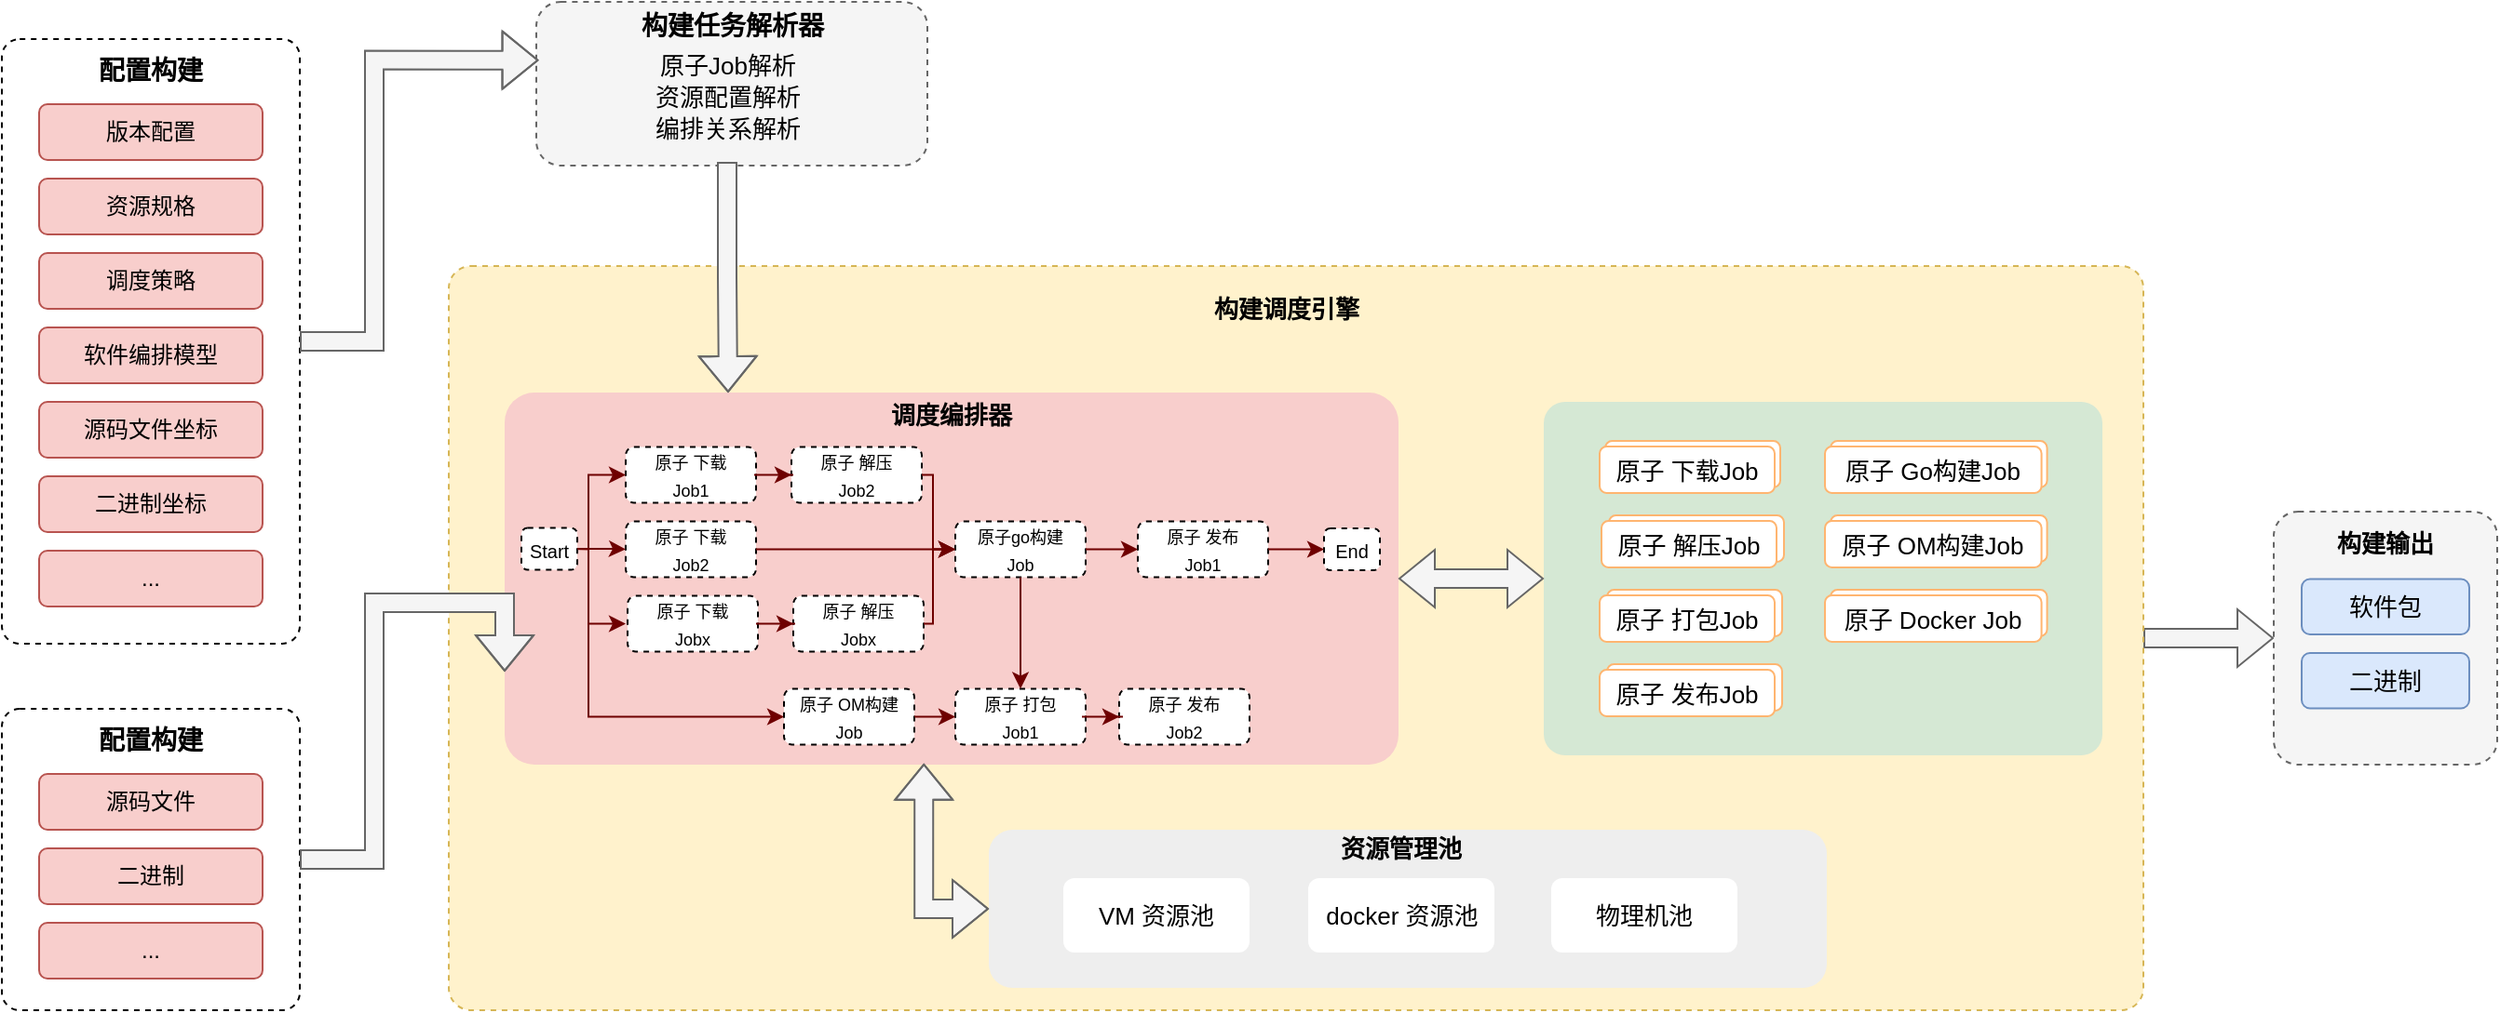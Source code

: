 <mxfile version="15.7.3" type="device"><diagram id="1LuiIcN9sdY8hdY_25VK" name="Page-1"><mxGraphModel dx="1689" dy="1053" grid="1" gridSize="10" guides="1" tooltips="1" connect="1" arrows="1" fold="1" page="1" pageScale="1" pageWidth="850" pageHeight="1100" math="0" shadow="0"><root><mxCell id="0"/><mxCell id="1" parent="0"/><mxCell id="EGoPGa8zdkfXw64mhi9v-105" style="edgeStyle=orthogonalEdgeStyle;shape=flexArrow;rounded=0;orthogonalLoop=1;jettySize=auto;html=1;fontSize=13;startArrow=none;startFill=0;entryX=0;entryY=0.5;entryDx=0;entryDy=0;fillColor=#f5f5f5;strokeColor=#666666;" edge="1" parent="1" source="EGoPGa8zdkfXw64mhi9v-28" target="EGoPGa8zdkfXw64mhi9v-106"><mxGeometry relative="1" as="geometry"><mxPoint x="1330" y="365" as="targetPoint"/></mxGeometry></mxCell><mxCell id="EGoPGa8zdkfXw64mhi9v-28" value="" style="rounded=1;whiteSpace=wrap;html=1;dashed=1;fontSize=13;arcSize=3;fillColor=#fff2cc;strokeColor=#d6b656;" vertex="1" parent="1"><mxGeometry x="320" y="162" width="910" height="400" as="geometry"/></mxCell><mxCell id="EGoPGa8zdkfXw64mhi9v-12" value="" style="group" vertex="1" connectable="0" parent="1"><mxGeometry x="80" y="40" width="160" height="325" as="geometry"/></mxCell><mxCell id="EGoPGa8zdkfXw64mhi9v-1" value="" style="rounded=1;whiteSpace=wrap;html=1;dashed=1;arcSize=6;" vertex="1" parent="EGoPGa8zdkfXw64mhi9v-12"><mxGeometry width="160" height="325" as="geometry"/></mxCell><mxCell id="EGoPGa8zdkfXw64mhi9v-3" value="&lt;b&gt;&lt;font style=&quot;font-size: 14px&quot;&gt;配置构建&lt;/font&gt;&lt;/b&gt;" style="text;html=1;strokeColor=none;fillColor=none;align=center;verticalAlign=middle;whiteSpace=wrap;rounded=0;dashed=1;" vertex="1" parent="EGoPGa8zdkfXw64mhi9v-12"><mxGeometry x="50" y="2" width="60" height="30" as="geometry"/></mxCell><mxCell id="EGoPGa8zdkfXw64mhi9v-4" value="版本配置" style="rounded=1;whiteSpace=wrap;html=1;fillColor=#f8cecc;strokeColor=#b85450;" vertex="1" parent="EGoPGa8zdkfXw64mhi9v-12"><mxGeometry x="20" y="35" width="120" height="30" as="geometry"/></mxCell><mxCell id="EGoPGa8zdkfXw64mhi9v-5" value="资源规格" style="rounded=1;whiteSpace=wrap;html=1;fillColor=#f8cecc;strokeColor=#b85450;" vertex="1" parent="EGoPGa8zdkfXw64mhi9v-12"><mxGeometry x="20" y="75" width="120" height="30" as="geometry"/></mxCell><mxCell id="EGoPGa8zdkfXw64mhi9v-6" value="调度策略" style="rounded=1;whiteSpace=wrap;html=1;fillColor=#f8cecc;strokeColor=#b85450;" vertex="1" parent="EGoPGa8zdkfXw64mhi9v-12"><mxGeometry x="20" y="115" width="120" height="30" as="geometry"/></mxCell><mxCell id="EGoPGa8zdkfXw64mhi9v-7" value="软件编排模型" style="rounded=1;whiteSpace=wrap;html=1;fillColor=#f8cecc;strokeColor=#b85450;" vertex="1" parent="EGoPGa8zdkfXw64mhi9v-12"><mxGeometry x="20" y="155" width="120" height="30" as="geometry"/></mxCell><mxCell id="EGoPGa8zdkfXw64mhi9v-8" value="源码文件坐标" style="rounded=1;whiteSpace=wrap;html=1;fillColor=#f8cecc;strokeColor=#b85450;" vertex="1" parent="EGoPGa8zdkfXw64mhi9v-12"><mxGeometry x="20" y="195" width="120" height="30" as="geometry"/></mxCell><mxCell id="EGoPGa8zdkfXw64mhi9v-9" value="二进制坐标" style="rounded=1;whiteSpace=wrap;html=1;fillColor=#f8cecc;strokeColor=#b85450;" vertex="1" parent="EGoPGa8zdkfXw64mhi9v-12"><mxGeometry x="20" y="235" width="120" height="30" as="geometry"/></mxCell><mxCell id="EGoPGa8zdkfXw64mhi9v-10" value="..." style="rounded=1;whiteSpace=wrap;html=1;fillColor=#f8cecc;strokeColor=#b85450;" vertex="1" parent="EGoPGa8zdkfXw64mhi9v-12"><mxGeometry x="20" y="275" width="120" height="30" as="geometry"/></mxCell><mxCell id="EGoPGa8zdkfXw64mhi9v-23" value="" style="group" vertex="1" connectable="0" parent="1"><mxGeometry x="80" y="400" width="160" height="162" as="geometry"/></mxCell><mxCell id="EGoPGa8zdkfXw64mhi9v-14" value="" style="rounded=1;whiteSpace=wrap;html=1;dashed=1;arcSize=6;" vertex="1" parent="EGoPGa8zdkfXw64mhi9v-23"><mxGeometry width="160" height="162" as="geometry"/></mxCell><mxCell id="EGoPGa8zdkfXw64mhi9v-15" value="&lt;b&gt;&lt;font style=&quot;font-size: 14px&quot;&gt;配置构建&lt;/font&gt;&lt;/b&gt;" style="text;html=1;strokeColor=none;fillColor=none;align=center;verticalAlign=middle;whiteSpace=wrap;rounded=0;dashed=1;" vertex="1" parent="EGoPGa8zdkfXw64mhi9v-23"><mxGeometry x="50" y="2" width="60" height="30" as="geometry"/></mxCell><mxCell id="EGoPGa8zdkfXw64mhi9v-16" value="源码文件" style="rounded=1;whiteSpace=wrap;html=1;fillColor=#f8cecc;strokeColor=#b85450;" vertex="1" parent="EGoPGa8zdkfXw64mhi9v-23"><mxGeometry x="20" y="35" width="120" height="30" as="geometry"/></mxCell><mxCell id="EGoPGa8zdkfXw64mhi9v-17" value="二进制" style="rounded=1;whiteSpace=wrap;html=1;fillColor=#f8cecc;strokeColor=#b85450;" vertex="1" parent="EGoPGa8zdkfXw64mhi9v-23"><mxGeometry x="20" y="75" width="120" height="30" as="geometry"/></mxCell><mxCell id="EGoPGa8zdkfXw64mhi9v-18" value="..." style="rounded=1;whiteSpace=wrap;html=1;fillColor=#f8cecc;strokeColor=#b85450;" vertex="1" parent="EGoPGa8zdkfXw64mhi9v-23"><mxGeometry x="20" y="115" width="120" height="30" as="geometry"/></mxCell><mxCell id="EGoPGa8zdkfXw64mhi9v-27" value="" style="group" vertex="1" connectable="0" parent="1"><mxGeometry x="367" y="20" width="210" height="88" as="geometry"/></mxCell><mxCell id="EGoPGa8zdkfXw64mhi9v-24" value="" style="rounded=1;whiteSpace=wrap;html=1;fillColor=#f5f5f5;fontColor=#333333;strokeColor=#666666;dashed=1;" vertex="1" parent="EGoPGa8zdkfXw64mhi9v-27"><mxGeometry width="210" height="88" as="geometry"/></mxCell><mxCell id="EGoPGa8zdkfXw64mhi9v-25" value="&lt;b&gt;&lt;font style=&quot;font-size: 14px&quot;&gt;构建任务解析器&lt;/font&gt;&lt;/b&gt;" style="text;html=1;strokeColor=none;fillColor=none;align=center;verticalAlign=middle;whiteSpace=wrap;rounded=0;" vertex="1" parent="EGoPGa8zdkfXw64mhi9v-27"><mxGeometry x="17.5" width="175" height="25" as="geometry"/></mxCell><mxCell id="EGoPGa8zdkfXw64mhi9v-26" value="&lt;span style=&quot;font-size: 13px&quot;&gt;原子Job解析&lt;br&gt;资源配置解析&lt;br&gt;编排关系解析&lt;br&gt;&lt;/span&gt;" style="text;html=1;strokeColor=none;fillColor=none;align=center;verticalAlign=middle;whiteSpace=wrap;rounded=0;fontSize=14;" vertex="1" parent="EGoPGa8zdkfXw64mhi9v-27"><mxGeometry x="12.5" y="16" width="180" height="70" as="geometry"/></mxCell><mxCell id="EGoPGa8zdkfXw64mhi9v-58" value="" style="group" vertex="1" connectable="0" parent="1"><mxGeometry x="350" y="226.75" width="480" height="203.25" as="geometry"/></mxCell><mxCell id="EGoPGa8zdkfXw64mhi9v-29" value="" style="rounded=1;whiteSpace=wrap;html=1;fontSize=13;fillColor=#f8cecc;strokeColor=none;arcSize=8;" vertex="1" parent="EGoPGa8zdkfXw64mhi9v-58"><mxGeometry y="3.25" width="480" height="200" as="geometry"/></mxCell><mxCell id="EGoPGa8zdkfXw64mhi9v-30" value="&lt;b&gt;调度编排器&lt;/b&gt;" style="text;html=1;strokeColor=none;fillColor=none;align=center;verticalAlign=middle;whiteSpace=wrap;rounded=0;dashed=1;fontSize=13;" vertex="1" parent="EGoPGa8zdkfXw64mhi9v-58"><mxGeometry x="180" width="120" height="30" as="geometry"/></mxCell><mxCell id="EGoPGa8zdkfXw64mhi9v-37" style="edgeStyle=orthogonalEdgeStyle;rounded=0;orthogonalLoop=1;jettySize=auto;html=1;entryX=0;entryY=0.5;entryDx=0;entryDy=0;fontSize=9;fillColor=#a20025;strokeColor=#6F0000;" edge="1" parent="EGoPGa8zdkfXw64mhi9v-58"><mxGeometry relative="1" as="geometry"><mxPoint x="38" y="87.3" as="sourcePoint"/><mxPoint x="65" y="127.5" as="targetPoint"/><Array as="points"><mxPoint x="45" y="87.5"/><mxPoint x="45" y="127.5"/></Array></mxGeometry></mxCell><mxCell id="EGoPGa8zdkfXw64mhi9v-48" style="edgeStyle=orthogonalEdgeStyle;rounded=0;orthogonalLoop=1;jettySize=auto;html=1;entryX=0;entryY=0.5;entryDx=0;entryDy=0;fontSize=9;fillColor=#a20025;strokeColor=#6F0000;" edge="1" parent="EGoPGa8zdkfXw64mhi9v-58" target="EGoPGa8zdkfXw64mhi9v-45"><mxGeometry relative="1" as="geometry"><mxPoint x="34" y="87.3" as="sourcePoint"/><mxPoint x="145" y="177.5" as="targetPoint"/><Array as="points"><mxPoint x="45" y="87.5"/><mxPoint x="45" y="177.5"/></Array></mxGeometry></mxCell><mxCell id="EGoPGa8zdkfXw64mhi9v-31" value="&lt;font style=&quot;font-size: 10px&quot;&gt;Start&lt;/font&gt;" style="rounded=1;whiteSpace=wrap;html=1;dashed=1;fontSize=13;align=center;" vertex="1" parent="EGoPGa8zdkfXw64mhi9v-58"><mxGeometry x="9" y="76" width="30" height="22.5" as="geometry"/></mxCell><mxCell id="EGoPGa8zdkfXw64mhi9v-32" value="&lt;font style=&quot;font-size: 9px ; line-height: 0.5&quot;&gt;原子 下载&lt;br&gt;Job1&lt;br&gt;&lt;/font&gt;" style="rounded=1;whiteSpace=wrap;html=1;dashed=1;fontSize=12;" vertex="1" parent="EGoPGa8zdkfXw64mhi9v-58"><mxGeometry x="65" y="32.5" width="70" height="30" as="geometry"/></mxCell><mxCell id="EGoPGa8zdkfXw64mhi9v-35" style="edgeStyle=orthogonalEdgeStyle;rounded=0;orthogonalLoop=1;jettySize=auto;html=1;entryX=0;entryY=0.5;entryDx=0;entryDy=0;fontSize=9;fillColor=#a20025;strokeColor=#6F0000;" edge="1" parent="EGoPGa8zdkfXw64mhi9v-58" source="EGoPGa8zdkfXw64mhi9v-31" target="EGoPGa8zdkfXw64mhi9v-32"><mxGeometry relative="1" as="geometry"><Array as="points"><mxPoint x="45" y="86.5"/><mxPoint x="45" y="47.5"/></Array></mxGeometry></mxCell><mxCell id="EGoPGa8zdkfXw64mhi9v-33" value="&lt;font style=&quot;font-size: 9px ; line-height: 0.5&quot;&gt;原子 下载&lt;br&gt;Job2&lt;br&gt;&lt;/font&gt;" style="rounded=1;whiteSpace=wrap;html=1;dashed=1;fontSize=12;" vertex="1" parent="EGoPGa8zdkfXw64mhi9v-58"><mxGeometry x="65" y="72.5" width="70" height="30" as="geometry"/></mxCell><mxCell id="EGoPGa8zdkfXw64mhi9v-36" style="edgeStyle=orthogonalEdgeStyle;rounded=0;orthogonalLoop=1;jettySize=auto;html=1;entryX=0;entryY=0.5;entryDx=0;entryDy=0;fontSize=9;fillColor=#a20025;strokeColor=#6F0000;" edge="1" parent="EGoPGa8zdkfXw64mhi9v-58" source="EGoPGa8zdkfXw64mhi9v-31" target="EGoPGa8zdkfXw64mhi9v-33"><mxGeometry relative="1" as="geometry"/></mxCell><mxCell id="EGoPGa8zdkfXw64mhi9v-34" value="&lt;font style=&quot;font-size: 9px ; line-height: 0.5&quot;&gt;原子 下载&lt;br&gt;Jobx&lt;br&gt;&lt;/font&gt;" style="rounded=1;whiteSpace=wrap;html=1;dashed=1;fontSize=12;" vertex="1" parent="EGoPGa8zdkfXw64mhi9v-58"><mxGeometry x="66" y="112.5" width="70" height="30" as="geometry"/></mxCell><mxCell id="EGoPGa8zdkfXw64mhi9v-38" value="&lt;font style=&quot;font-size: 9px ; line-height: 0.5&quot;&gt;原子 解压&lt;br&gt;Job2&lt;br&gt;&lt;/font&gt;" style="rounded=1;whiteSpace=wrap;html=1;dashed=1;fontSize=12;" vertex="1" parent="EGoPGa8zdkfXw64mhi9v-58"><mxGeometry x="154" y="32.5" width="70" height="30" as="geometry"/></mxCell><mxCell id="EGoPGa8zdkfXw64mhi9v-40" style="edgeStyle=orthogonalEdgeStyle;rounded=0;orthogonalLoop=1;jettySize=auto;html=1;fontSize=9;fillColor=#a20025;strokeColor=#6F0000;" edge="1" parent="EGoPGa8zdkfXw64mhi9v-58" source="EGoPGa8zdkfXw64mhi9v-32" target="EGoPGa8zdkfXw64mhi9v-38"><mxGeometry relative="1" as="geometry"/></mxCell><mxCell id="EGoPGa8zdkfXw64mhi9v-39" value="&lt;font style=&quot;font-size: 9px ; line-height: 0.5&quot;&gt;原子 解压&lt;br&gt;Jobx&lt;br&gt;&lt;/font&gt;" style="rounded=1;whiteSpace=wrap;html=1;dashed=1;fontSize=12;" vertex="1" parent="EGoPGa8zdkfXw64mhi9v-58"><mxGeometry x="155" y="112.5" width="70" height="30" as="geometry"/></mxCell><mxCell id="EGoPGa8zdkfXw64mhi9v-41" style="edgeStyle=orthogonalEdgeStyle;rounded=0;orthogonalLoop=1;jettySize=auto;html=1;fontSize=9;fillColor=#a20025;strokeColor=#6F0000;" edge="1" parent="EGoPGa8zdkfXw64mhi9v-58" source="EGoPGa8zdkfXw64mhi9v-34" target="EGoPGa8zdkfXw64mhi9v-39"><mxGeometry relative="1" as="geometry"/></mxCell><mxCell id="EGoPGa8zdkfXw64mhi9v-42" value="&lt;font style=&quot;font-size: 9px ; line-height: 0.5&quot;&gt;原子go构建&lt;br&gt;Job&lt;br&gt;&lt;/font&gt;" style="rounded=1;whiteSpace=wrap;html=1;dashed=1;fontSize=12;" vertex="1" parent="EGoPGa8zdkfXw64mhi9v-58"><mxGeometry x="242" y="72.5" width="70" height="30" as="geometry"/></mxCell><mxCell id="EGoPGa8zdkfXw64mhi9v-52" style="edgeStyle=orthogonalEdgeStyle;rounded=0;orthogonalLoop=1;jettySize=auto;html=1;entryX=0;entryY=0.5;entryDx=0;entryDy=0;fontSize=9;fillColor=#a20025;strokeColor=#6F0000;" edge="1" parent="EGoPGa8zdkfXw64mhi9v-58" source="EGoPGa8zdkfXw64mhi9v-33" target="EGoPGa8zdkfXw64mhi9v-42"><mxGeometry relative="1" as="geometry"/></mxCell><mxCell id="EGoPGa8zdkfXw64mhi9v-53" style="edgeStyle=orthogonalEdgeStyle;rounded=0;orthogonalLoop=1;jettySize=auto;html=1;fontSize=9;fillColor=#a20025;strokeColor=#6F0000;" edge="1" parent="EGoPGa8zdkfXw64mhi9v-58" source="EGoPGa8zdkfXw64mhi9v-38" target="EGoPGa8zdkfXw64mhi9v-42"><mxGeometry relative="1" as="geometry"><Array as="points"><mxPoint x="230" y="47.5"/><mxPoint x="230" y="87.5"/></Array></mxGeometry></mxCell><mxCell id="EGoPGa8zdkfXw64mhi9v-55" style="edgeStyle=orthogonalEdgeStyle;rounded=0;orthogonalLoop=1;jettySize=auto;html=1;entryX=0;entryY=0.5;entryDx=0;entryDy=0;fontSize=9;fillColor=#a20025;strokeColor=#6F0000;" edge="1" parent="EGoPGa8zdkfXw64mhi9v-58" source="EGoPGa8zdkfXw64mhi9v-39" target="EGoPGa8zdkfXw64mhi9v-42"><mxGeometry relative="1" as="geometry"><Array as="points"><mxPoint x="230" y="127.5"/><mxPoint x="230" y="87.5"/></Array></mxGeometry></mxCell><mxCell id="EGoPGa8zdkfXw64mhi9v-43" value="&lt;font style=&quot;font-size: 9px ; line-height: 0.5&quot;&gt;原子 发布&lt;br&gt;Job1&lt;br&gt;&lt;/font&gt;" style="rounded=1;whiteSpace=wrap;html=1;dashed=1;fontSize=12;" vertex="1" parent="EGoPGa8zdkfXw64mhi9v-58"><mxGeometry x="340" y="72.5" width="70" height="30" as="geometry"/></mxCell><mxCell id="EGoPGa8zdkfXw64mhi9v-56" value="" style="edgeStyle=orthogonalEdgeStyle;rounded=0;orthogonalLoop=1;jettySize=auto;html=1;fontSize=9;fillColor=#a20025;strokeColor=#6F0000;" edge="1" parent="EGoPGa8zdkfXw64mhi9v-58" source="EGoPGa8zdkfXw64mhi9v-42" target="EGoPGa8zdkfXw64mhi9v-43"><mxGeometry relative="1" as="geometry"/></mxCell><mxCell id="EGoPGa8zdkfXw64mhi9v-44" value="&lt;font style=&quot;font-size: 10px&quot;&gt;End&lt;/font&gt;" style="rounded=1;whiteSpace=wrap;html=1;dashed=1;fontSize=13;align=center;" vertex="1" parent="EGoPGa8zdkfXw64mhi9v-58"><mxGeometry x="440" y="76.25" width="30" height="22.5" as="geometry"/></mxCell><mxCell id="EGoPGa8zdkfXw64mhi9v-57" value="" style="edgeStyle=orthogonalEdgeStyle;rounded=0;orthogonalLoop=1;jettySize=auto;html=1;fontSize=9;fillColor=#a20025;strokeColor=#6F0000;" edge="1" parent="EGoPGa8zdkfXw64mhi9v-58" source="EGoPGa8zdkfXw64mhi9v-43" target="EGoPGa8zdkfXw64mhi9v-44"><mxGeometry relative="1" as="geometry"/></mxCell><mxCell id="EGoPGa8zdkfXw64mhi9v-45" value="&lt;font style=&quot;font-size: 9px ; line-height: 0.5&quot;&gt;原子 OM构建&lt;br&gt;Job&lt;br&gt;&lt;/font&gt;" style="rounded=1;whiteSpace=wrap;html=1;dashed=1;fontSize=12;" vertex="1" parent="EGoPGa8zdkfXw64mhi9v-58"><mxGeometry x="150" y="162.5" width="70" height="30" as="geometry"/></mxCell><mxCell id="EGoPGa8zdkfXw64mhi9v-46" value="&lt;font style=&quot;font-size: 9px ; line-height: 0.5&quot;&gt;原子 打包&lt;br&gt;Job1&lt;br&gt;&lt;/font&gt;" style="rounded=1;whiteSpace=wrap;html=1;dashed=1;fontSize=12;" vertex="1" parent="EGoPGa8zdkfXw64mhi9v-58"><mxGeometry x="242" y="162.5" width="70" height="30" as="geometry"/></mxCell><mxCell id="EGoPGa8zdkfXw64mhi9v-51" style="edgeStyle=orthogonalEdgeStyle;rounded=0;orthogonalLoop=1;jettySize=auto;html=1;entryX=0.5;entryY=0;entryDx=0;entryDy=0;fontSize=9;fillColor=#a20025;strokeColor=#6F0000;" edge="1" parent="EGoPGa8zdkfXw64mhi9v-58" source="EGoPGa8zdkfXw64mhi9v-42" target="EGoPGa8zdkfXw64mhi9v-46"><mxGeometry relative="1" as="geometry"/></mxCell><mxCell id="EGoPGa8zdkfXw64mhi9v-49" style="edgeStyle=orthogonalEdgeStyle;rounded=0;orthogonalLoop=1;jettySize=auto;html=1;fontSize=9;fillColor=#a20025;strokeColor=#6F0000;" edge="1" parent="EGoPGa8zdkfXw64mhi9v-58" source="EGoPGa8zdkfXw64mhi9v-45" target="EGoPGa8zdkfXw64mhi9v-46"><mxGeometry relative="1" as="geometry"/></mxCell><mxCell id="EGoPGa8zdkfXw64mhi9v-47" value="&lt;font style=&quot;font-size: 9px ; line-height: 0.5&quot;&gt;原子 发布&lt;br&gt;Job2&lt;br&gt;&lt;/font&gt;" style="rounded=1;whiteSpace=wrap;html=1;dashed=1;fontSize=12;" vertex="1" parent="EGoPGa8zdkfXw64mhi9v-58"><mxGeometry x="330" y="162.5" width="70" height="30" as="geometry"/></mxCell><mxCell id="EGoPGa8zdkfXw64mhi9v-50" style="edgeStyle=orthogonalEdgeStyle;rounded=0;orthogonalLoop=1;jettySize=auto;html=1;fontSize=9;fillColor=#a20025;strokeColor=#6F0000;" edge="1" parent="EGoPGa8zdkfXw64mhi9v-58" source="EGoPGa8zdkfXw64mhi9v-46" target="EGoPGa8zdkfXw64mhi9v-47"><mxGeometry relative="1" as="geometry"/></mxCell><mxCell id="EGoPGa8zdkfXw64mhi9v-65" value="" style="group" vertex="1" connectable="0" parent="1"><mxGeometry x="610" y="460" width="450" height="90" as="geometry"/></mxCell><mxCell id="EGoPGa8zdkfXw64mhi9v-60" value="" style="rounded=1;whiteSpace=wrap;html=1;fontSize=10;align=center;fillColor=#eeeeee;strokeColor=none;" vertex="1" parent="EGoPGa8zdkfXw64mhi9v-65"><mxGeometry y="5" width="450" height="85" as="geometry"/></mxCell><mxCell id="EGoPGa8zdkfXw64mhi9v-61" value="&lt;font style=&quot;font-size: 13px&quot;&gt;&lt;b&gt;资源管理池&lt;/b&gt;&lt;/font&gt;" style="text;html=1;strokeColor=none;fillColor=none;align=center;verticalAlign=middle;whiteSpace=wrap;rounded=0;fontSize=10;" vertex="1" parent="EGoPGa8zdkfXw64mhi9v-65"><mxGeometry x="170" width="103" height="30" as="geometry"/></mxCell><mxCell id="EGoPGa8zdkfXw64mhi9v-62" value="VM 资源池" style="rounded=1;whiteSpace=wrap;html=1;fontSize=13;align=center;strokeColor=none;" vertex="1" parent="EGoPGa8zdkfXw64mhi9v-65"><mxGeometry x="40" y="31" width="100" height="40" as="geometry"/></mxCell><mxCell id="EGoPGa8zdkfXw64mhi9v-63" value="docker 资源池" style="rounded=1;whiteSpace=wrap;html=1;fontSize=13;align=center;strokeColor=none;" vertex="1" parent="EGoPGa8zdkfXw64mhi9v-65"><mxGeometry x="171.5" y="31" width="100" height="40" as="geometry"/></mxCell><mxCell id="EGoPGa8zdkfXw64mhi9v-64" value="物理机池" style="rounded=1;whiteSpace=wrap;html=1;fontSize=13;align=center;strokeColor=none;" vertex="1" parent="EGoPGa8zdkfXw64mhi9v-65"><mxGeometry x="302" y="31" width="100" height="40" as="geometry"/></mxCell><mxCell id="EGoPGa8zdkfXw64mhi9v-95" value="" style="group" vertex="1" connectable="0" parent="1"><mxGeometry x="908" y="235" width="300" height="190" as="geometry"/></mxCell><mxCell id="EGoPGa8zdkfXw64mhi9v-66" value="" style="rounded=1;whiteSpace=wrap;html=1;fontSize=13;align=center;strokeColor=none;fillColor=#d5e8d4;arcSize=6;" vertex="1" parent="EGoPGa8zdkfXw64mhi9v-95"><mxGeometry width="300" height="190" as="geometry"/></mxCell><mxCell id="EGoPGa8zdkfXw64mhi9v-71" value="" style="group" vertex="1" connectable="0" parent="EGoPGa8zdkfXw64mhi9v-95"><mxGeometry x="30" y="21" width="97" height="28" as="geometry"/></mxCell><mxCell id="EGoPGa8zdkfXw64mhi9v-69" value="" style="rounded=1;whiteSpace=wrap;html=1;fontSize=13;align=center;strokeColor=#FFB570;" vertex="1" parent="EGoPGa8zdkfXw64mhi9v-71"><mxGeometry x="3" width="94" height="25" as="geometry"/></mxCell><mxCell id="EGoPGa8zdkfXw64mhi9v-70" value="原子 下载Job" style="rounded=1;whiteSpace=wrap;html=1;fontSize=13;align=center;strokeColor=#FFB570;" vertex="1" parent="EGoPGa8zdkfXw64mhi9v-71"><mxGeometry y="3" width="94" height="25" as="geometry"/></mxCell><mxCell id="EGoPGa8zdkfXw64mhi9v-72" value="" style="group" vertex="1" connectable="0" parent="EGoPGa8zdkfXw64mhi9v-95"><mxGeometry x="32" y="61" width="97" height="28" as="geometry"/></mxCell><mxCell id="EGoPGa8zdkfXw64mhi9v-73" value="" style="rounded=1;whiteSpace=wrap;html=1;fontSize=13;align=center;strokeColor=#FFB570;" vertex="1" parent="EGoPGa8zdkfXw64mhi9v-72"><mxGeometry x="3" width="94" height="25" as="geometry"/></mxCell><mxCell id="EGoPGa8zdkfXw64mhi9v-74" value="原子 解压Job" style="rounded=1;whiteSpace=wrap;html=1;fontSize=13;align=center;strokeColor=#FFB570;" vertex="1" parent="EGoPGa8zdkfXw64mhi9v-72"><mxGeometry x="-1" y="3" width="94" height="25" as="geometry"/></mxCell><mxCell id="EGoPGa8zdkfXw64mhi9v-76" value="" style="group" vertex="1" connectable="0" parent="EGoPGa8zdkfXw64mhi9v-95"><mxGeometry x="31" y="101" width="97" height="28" as="geometry"/></mxCell><mxCell id="EGoPGa8zdkfXw64mhi9v-77" value="" style="rounded=1;whiteSpace=wrap;html=1;fontSize=13;align=center;strokeColor=#FFB570;" vertex="1" parent="EGoPGa8zdkfXw64mhi9v-76"><mxGeometry x="3" width="94" height="25" as="geometry"/></mxCell><mxCell id="EGoPGa8zdkfXw64mhi9v-78" value="原子 打包Job" style="rounded=1;whiteSpace=wrap;html=1;fontSize=13;align=center;strokeColor=#FFB570;" vertex="1" parent="EGoPGa8zdkfXw64mhi9v-76"><mxGeometry x="-1" y="3" width="94" height="25" as="geometry"/></mxCell><mxCell id="EGoPGa8zdkfXw64mhi9v-79" value="" style="group" vertex="1" connectable="0" parent="EGoPGa8zdkfXw64mhi9v-95"><mxGeometry x="31" y="141" width="97" height="28" as="geometry"/></mxCell><mxCell id="EGoPGa8zdkfXw64mhi9v-80" value="" style="rounded=1;whiteSpace=wrap;html=1;fontSize=13;align=center;strokeColor=#FFB570;" vertex="1" parent="EGoPGa8zdkfXw64mhi9v-79"><mxGeometry x="3" width="94" height="25" as="geometry"/></mxCell><mxCell id="EGoPGa8zdkfXw64mhi9v-81" value="原子 发布Job" style="rounded=1;whiteSpace=wrap;html=1;fontSize=13;align=center;strokeColor=#FFB570;" vertex="1" parent="EGoPGa8zdkfXw64mhi9v-79"><mxGeometry x="-1" y="3" width="94" height="25" as="geometry"/></mxCell><mxCell id="EGoPGa8zdkfXw64mhi9v-87" value="" style="group" vertex="1" connectable="0" parent="EGoPGa8zdkfXw64mhi9v-95"><mxGeometry x="151.003" y="21" width="119.287" height="28" as="geometry"/></mxCell><mxCell id="EGoPGa8zdkfXw64mhi9v-83" value="" style="rounded=1;whiteSpace=wrap;html=1;fontSize=13;align=center;strokeColor=#FFB570;" vertex="1" parent="EGoPGa8zdkfXw64mhi9v-87"><mxGeometry x="2.998" width="116.289" height="25" as="geometry"/></mxCell><mxCell id="EGoPGa8zdkfXw64mhi9v-84" value="原子 Go构建Job" style="rounded=1;whiteSpace=wrap;html=1;fontSize=13;align=center;strokeColor=#FFB570;" vertex="1" parent="EGoPGa8zdkfXw64mhi9v-87"><mxGeometry y="3" width="116.289" height="25" as="geometry"/></mxCell><mxCell id="EGoPGa8zdkfXw64mhi9v-89" value="" style="group" vertex="1" connectable="0" parent="EGoPGa8zdkfXw64mhi9v-95"><mxGeometry x="151.003" y="61" width="119.287" height="28" as="geometry"/></mxCell><mxCell id="EGoPGa8zdkfXw64mhi9v-90" value="" style="rounded=1;whiteSpace=wrap;html=1;fontSize=13;align=center;strokeColor=#FFB570;" vertex="1" parent="EGoPGa8zdkfXw64mhi9v-89"><mxGeometry x="2.998" width="116.289" height="25" as="geometry"/></mxCell><mxCell id="EGoPGa8zdkfXw64mhi9v-91" value="原子 OM构建Job" style="rounded=1;whiteSpace=wrap;html=1;fontSize=13;align=center;strokeColor=#FFB570;" vertex="1" parent="EGoPGa8zdkfXw64mhi9v-89"><mxGeometry y="3" width="116.289" height="25" as="geometry"/></mxCell><mxCell id="EGoPGa8zdkfXw64mhi9v-93" value="" style="rounded=1;whiteSpace=wrap;html=1;fontSize=13;align=center;strokeColor=#FFB570;" vertex="1" parent="EGoPGa8zdkfXw64mhi9v-95"><mxGeometry x="154.001" y="101" width="116.289" height="25" as="geometry"/></mxCell><mxCell id="EGoPGa8zdkfXw64mhi9v-94" value="原子 Docker Job" style="rounded=1;whiteSpace=wrap;html=1;fontSize=13;align=center;strokeColor=#FFB570;" vertex="1" parent="EGoPGa8zdkfXw64mhi9v-95"><mxGeometry x="151.003" y="104" width="116.289" height="25" as="geometry"/></mxCell><mxCell id="EGoPGa8zdkfXw64mhi9v-98" style="edgeStyle=orthogonalEdgeStyle;rounded=0;orthogonalLoop=1;jettySize=auto;html=1;entryX=0;entryY=0.75;entryDx=0;entryDy=0;fontSize=13;shape=flexArrow;fillColor=#f5f5f5;strokeColor=#666666;" edge="1" parent="1" source="EGoPGa8zdkfXw64mhi9v-14" target="EGoPGa8zdkfXw64mhi9v-29"><mxGeometry relative="1" as="geometry"><Array as="points"><mxPoint x="280" y="481"/><mxPoint x="280" y="343"/></Array></mxGeometry></mxCell><mxCell id="EGoPGa8zdkfXw64mhi9v-99" style="edgeStyle=orthogonalEdgeStyle;shape=flexArrow;rounded=0;orthogonalLoop=1;jettySize=auto;html=1;entryX=0.469;entryY=0.997;entryDx=0;entryDy=0;entryPerimeter=0;fontSize=13;startArrow=block;fillColor=#f5f5f5;strokeColor=#666666;exitX=0;exitY=0.5;exitDx=0;exitDy=0;" edge="1" parent="1" source="EGoPGa8zdkfXw64mhi9v-60" target="EGoPGa8zdkfXw64mhi9v-29"><mxGeometry relative="1" as="geometry"/></mxCell><mxCell id="EGoPGa8zdkfXw64mhi9v-102" style="edgeStyle=orthogonalEdgeStyle;shape=flexArrow;rounded=0;orthogonalLoop=1;jettySize=auto;html=1;entryX=0.006;entryY=0.356;entryDx=0;entryDy=0;entryPerimeter=0;fontSize=13;startArrow=none;fillColor=#f5f5f5;strokeColor=#666666;startFill=0;" edge="1" parent="1" source="EGoPGa8zdkfXw64mhi9v-1" target="EGoPGa8zdkfXw64mhi9v-24"><mxGeometry relative="1" as="geometry"><Array as="points"><mxPoint x="280" y="203"/><mxPoint x="280" y="51"/></Array></mxGeometry></mxCell><mxCell id="EGoPGa8zdkfXw64mhi9v-103" style="edgeStyle=orthogonalEdgeStyle;shape=flexArrow;rounded=0;orthogonalLoop=1;jettySize=auto;html=1;entryX=0.25;entryY=0;entryDx=0;entryDy=0;fontSize=13;startArrow=none;fillColor=#f5f5f5;strokeColor=#666666;startFill=0;" edge="1" parent="1" source="EGoPGa8zdkfXw64mhi9v-26" target="EGoPGa8zdkfXw64mhi9v-29"><mxGeometry relative="1" as="geometry"/></mxCell><mxCell id="EGoPGa8zdkfXw64mhi9v-104" style="edgeStyle=orthogonalEdgeStyle;shape=flexArrow;rounded=0;orthogonalLoop=1;jettySize=auto;html=1;entryX=1;entryY=0.5;entryDx=0;entryDy=0;fontSize=13;startArrow=block;fillColor=#f5f5f5;strokeColor=#666666;" edge="1" parent="1" source="EGoPGa8zdkfXw64mhi9v-66" target="EGoPGa8zdkfXw64mhi9v-29"><mxGeometry relative="1" as="geometry"/></mxCell><mxCell id="EGoPGa8zdkfXw64mhi9v-110" value="" style="group" vertex="1" connectable="0" parent="1"><mxGeometry x="1300" y="294" width="120" height="136" as="geometry"/></mxCell><mxCell id="EGoPGa8zdkfXw64mhi9v-106" value="" style="rounded=1;whiteSpace=wrap;html=1;fontSize=13;strokeColor=#666666;fillColor=#f5f5f5;align=center;arcSize=11;dashed=1;fontColor=#333333;" vertex="1" parent="EGoPGa8zdkfXw64mhi9v-110"><mxGeometry width="120" height="136" as="geometry"/></mxCell><mxCell id="EGoPGa8zdkfXw64mhi9v-107" value="软件包" style="rounded=1;whiteSpace=wrap;html=1;fontSize=13;strokeColor=#6c8ebf;fillColor=#dae8fc;align=center;" vertex="1" parent="EGoPGa8zdkfXw64mhi9v-110"><mxGeometry x="15" y="36.25" width="90" height="29.75" as="geometry"/></mxCell><mxCell id="EGoPGa8zdkfXw64mhi9v-108" value="&lt;b&gt;构建输出&lt;/b&gt;" style="text;html=1;strokeColor=none;fillColor=none;align=center;verticalAlign=middle;whiteSpace=wrap;rounded=0;fontSize=13;" vertex="1" parent="EGoPGa8zdkfXw64mhi9v-110"><mxGeometry x="30" y="2" width="60" height="30" as="geometry"/></mxCell><mxCell id="EGoPGa8zdkfXw64mhi9v-109" value="二进制" style="rounded=1;whiteSpace=wrap;html=1;fontSize=13;strokeColor=#6c8ebf;fillColor=#dae8fc;align=center;" vertex="1" parent="EGoPGa8zdkfXw64mhi9v-110"><mxGeometry x="15" y="76" width="90" height="29.75" as="geometry"/></mxCell><mxCell id="EGoPGa8zdkfXw64mhi9v-112" value="&lt;b&gt;构建调度引擎&lt;/b&gt;" style="text;html=1;strokeColor=none;fillColor=none;align=center;verticalAlign=middle;whiteSpace=wrap;rounded=0;dashed=1;fontSize=13;" vertex="1" parent="1"><mxGeometry x="700" y="170" width="140" height="30" as="geometry"/></mxCell></root></mxGraphModel></diagram></mxfile>